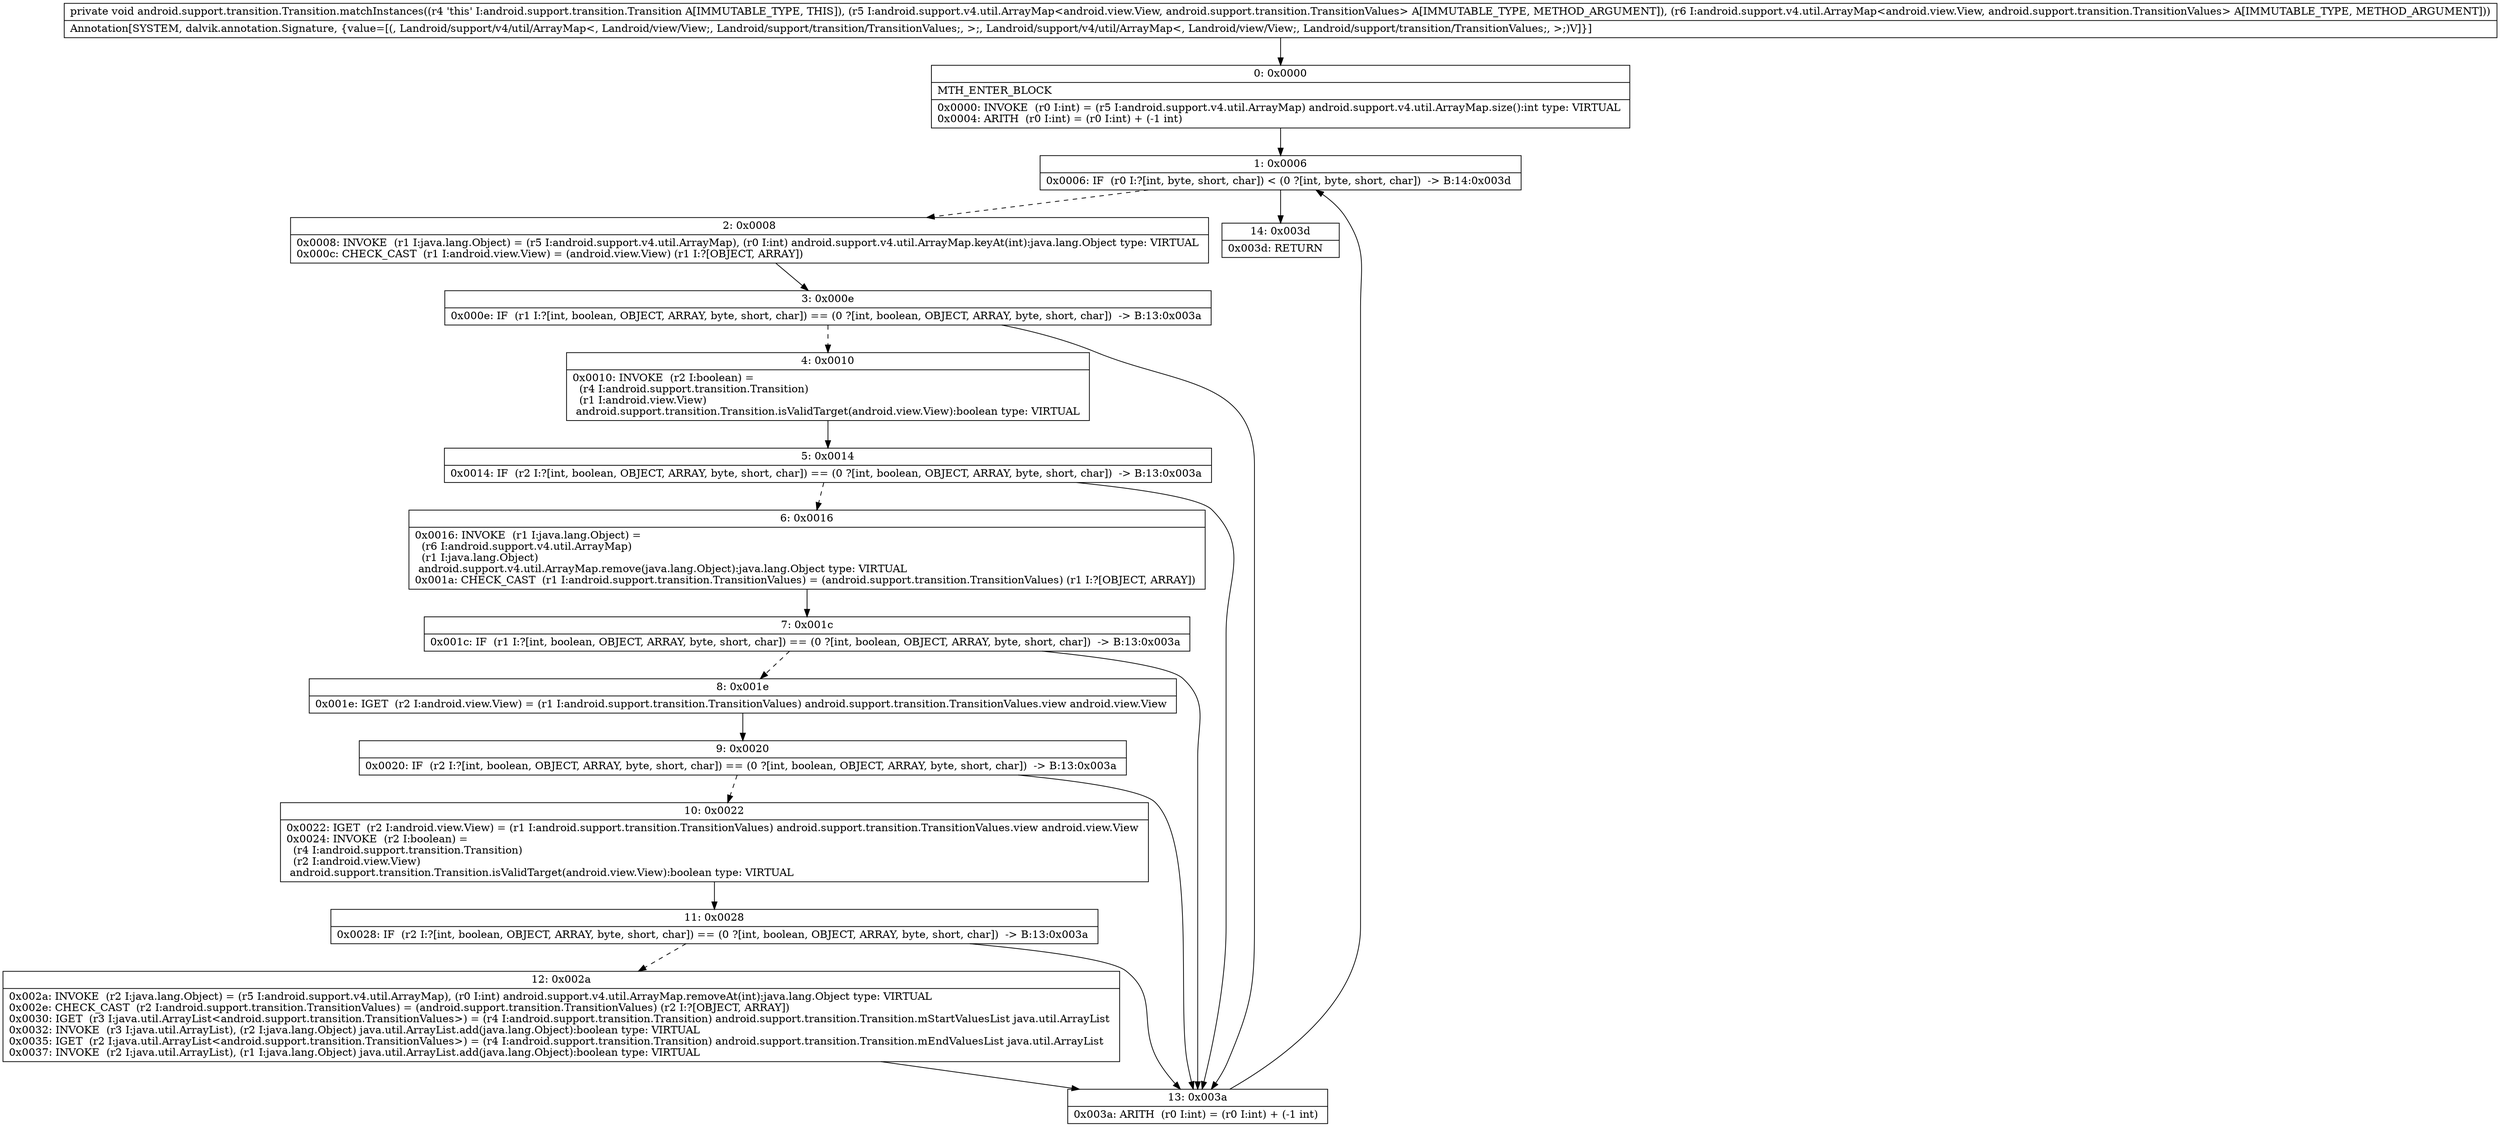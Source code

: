 digraph "CFG forandroid.support.transition.Transition.matchInstances(Landroid\/support\/v4\/util\/ArrayMap;Landroid\/support\/v4\/util\/ArrayMap;)V" {
Node_0 [shape=record,label="{0\:\ 0x0000|MTH_ENTER_BLOCK\l|0x0000: INVOKE  (r0 I:int) = (r5 I:android.support.v4.util.ArrayMap) android.support.v4.util.ArrayMap.size():int type: VIRTUAL \l0x0004: ARITH  (r0 I:int) = (r0 I:int) + (\-1 int) \l}"];
Node_1 [shape=record,label="{1\:\ 0x0006|0x0006: IF  (r0 I:?[int, byte, short, char]) \< (0 ?[int, byte, short, char])  \-\> B:14:0x003d \l}"];
Node_2 [shape=record,label="{2\:\ 0x0008|0x0008: INVOKE  (r1 I:java.lang.Object) = (r5 I:android.support.v4.util.ArrayMap), (r0 I:int) android.support.v4.util.ArrayMap.keyAt(int):java.lang.Object type: VIRTUAL \l0x000c: CHECK_CAST  (r1 I:android.view.View) = (android.view.View) (r1 I:?[OBJECT, ARRAY]) \l}"];
Node_3 [shape=record,label="{3\:\ 0x000e|0x000e: IF  (r1 I:?[int, boolean, OBJECT, ARRAY, byte, short, char]) == (0 ?[int, boolean, OBJECT, ARRAY, byte, short, char])  \-\> B:13:0x003a \l}"];
Node_4 [shape=record,label="{4\:\ 0x0010|0x0010: INVOKE  (r2 I:boolean) = \l  (r4 I:android.support.transition.Transition)\l  (r1 I:android.view.View)\l android.support.transition.Transition.isValidTarget(android.view.View):boolean type: VIRTUAL \l}"];
Node_5 [shape=record,label="{5\:\ 0x0014|0x0014: IF  (r2 I:?[int, boolean, OBJECT, ARRAY, byte, short, char]) == (0 ?[int, boolean, OBJECT, ARRAY, byte, short, char])  \-\> B:13:0x003a \l}"];
Node_6 [shape=record,label="{6\:\ 0x0016|0x0016: INVOKE  (r1 I:java.lang.Object) = \l  (r6 I:android.support.v4.util.ArrayMap)\l  (r1 I:java.lang.Object)\l android.support.v4.util.ArrayMap.remove(java.lang.Object):java.lang.Object type: VIRTUAL \l0x001a: CHECK_CAST  (r1 I:android.support.transition.TransitionValues) = (android.support.transition.TransitionValues) (r1 I:?[OBJECT, ARRAY]) \l}"];
Node_7 [shape=record,label="{7\:\ 0x001c|0x001c: IF  (r1 I:?[int, boolean, OBJECT, ARRAY, byte, short, char]) == (0 ?[int, boolean, OBJECT, ARRAY, byte, short, char])  \-\> B:13:0x003a \l}"];
Node_8 [shape=record,label="{8\:\ 0x001e|0x001e: IGET  (r2 I:android.view.View) = (r1 I:android.support.transition.TransitionValues) android.support.transition.TransitionValues.view android.view.View \l}"];
Node_9 [shape=record,label="{9\:\ 0x0020|0x0020: IF  (r2 I:?[int, boolean, OBJECT, ARRAY, byte, short, char]) == (0 ?[int, boolean, OBJECT, ARRAY, byte, short, char])  \-\> B:13:0x003a \l}"];
Node_10 [shape=record,label="{10\:\ 0x0022|0x0022: IGET  (r2 I:android.view.View) = (r1 I:android.support.transition.TransitionValues) android.support.transition.TransitionValues.view android.view.View \l0x0024: INVOKE  (r2 I:boolean) = \l  (r4 I:android.support.transition.Transition)\l  (r2 I:android.view.View)\l android.support.transition.Transition.isValidTarget(android.view.View):boolean type: VIRTUAL \l}"];
Node_11 [shape=record,label="{11\:\ 0x0028|0x0028: IF  (r2 I:?[int, boolean, OBJECT, ARRAY, byte, short, char]) == (0 ?[int, boolean, OBJECT, ARRAY, byte, short, char])  \-\> B:13:0x003a \l}"];
Node_12 [shape=record,label="{12\:\ 0x002a|0x002a: INVOKE  (r2 I:java.lang.Object) = (r5 I:android.support.v4.util.ArrayMap), (r0 I:int) android.support.v4.util.ArrayMap.removeAt(int):java.lang.Object type: VIRTUAL \l0x002e: CHECK_CAST  (r2 I:android.support.transition.TransitionValues) = (android.support.transition.TransitionValues) (r2 I:?[OBJECT, ARRAY]) \l0x0030: IGET  (r3 I:java.util.ArrayList\<android.support.transition.TransitionValues\>) = (r4 I:android.support.transition.Transition) android.support.transition.Transition.mStartValuesList java.util.ArrayList \l0x0032: INVOKE  (r3 I:java.util.ArrayList), (r2 I:java.lang.Object) java.util.ArrayList.add(java.lang.Object):boolean type: VIRTUAL \l0x0035: IGET  (r2 I:java.util.ArrayList\<android.support.transition.TransitionValues\>) = (r4 I:android.support.transition.Transition) android.support.transition.Transition.mEndValuesList java.util.ArrayList \l0x0037: INVOKE  (r2 I:java.util.ArrayList), (r1 I:java.lang.Object) java.util.ArrayList.add(java.lang.Object):boolean type: VIRTUAL \l}"];
Node_13 [shape=record,label="{13\:\ 0x003a|0x003a: ARITH  (r0 I:int) = (r0 I:int) + (\-1 int) \l}"];
Node_14 [shape=record,label="{14\:\ 0x003d|0x003d: RETURN   \l}"];
MethodNode[shape=record,label="{private void android.support.transition.Transition.matchInstances((r4 'this' I:android.support.transition.Transition A[IMMUTABLE_TYPE, THIS]), (r5 I:android.support.v4.util.ArrayMap\<android.view.View, android.support.transition.TransitionValues\> A[IMMUTABLE_TYPE, METHOD_ARGUMENT]), (r6 I:android.support.v4.util.ArrayMap\<android.view.View, android.support.transition.TransitionValues\> A[IMMUTABLE_TYPE, METHOD_ARGUMENT]))  | Annotation[SYSTEM, dalvik.annotation.Signature, \{value=[(, Landroid\/support\/v4\/util\/ArrayMap\<, Landroid\/view\/View;, Landroid\/support\/transition\/TransitionValues;, \>;, Landroid\/support\/v4\/util\/ArrayMap\<, Landroid\/view\/View;, Landroid\/support\/transition\/TransitionValues;, \>;)V]\}]\l}"];
MethodNode -> Node_0;
Node_0 -> Node_1;
Node_1 -> Node_2[style=dashed];
Node_1 -> Node_14;
Node_2 -> Node_3;
Node_3 -> Node_4[style=dashed];
Node_3 -> Node_13;
Node_4 -> Node_5;
Node_5 -> Node_6[style=dashed];
Node_5 -> Node_13;
Node_6 -> Node_7;
Node_7 -> Node_8[style=dashed];
Node_7 -> Node_13;
Node_8 -> Node_9;
Node_9 -> Node_10[style=dashed];
Node_9 -> Node_13;
Node_10 -> Node_11;
Node_11 -> Node_12[style=dashed];
Node_11 -> Node_13;
Node_12 -> Node_13;
Node_13 -> Node_1;
}

